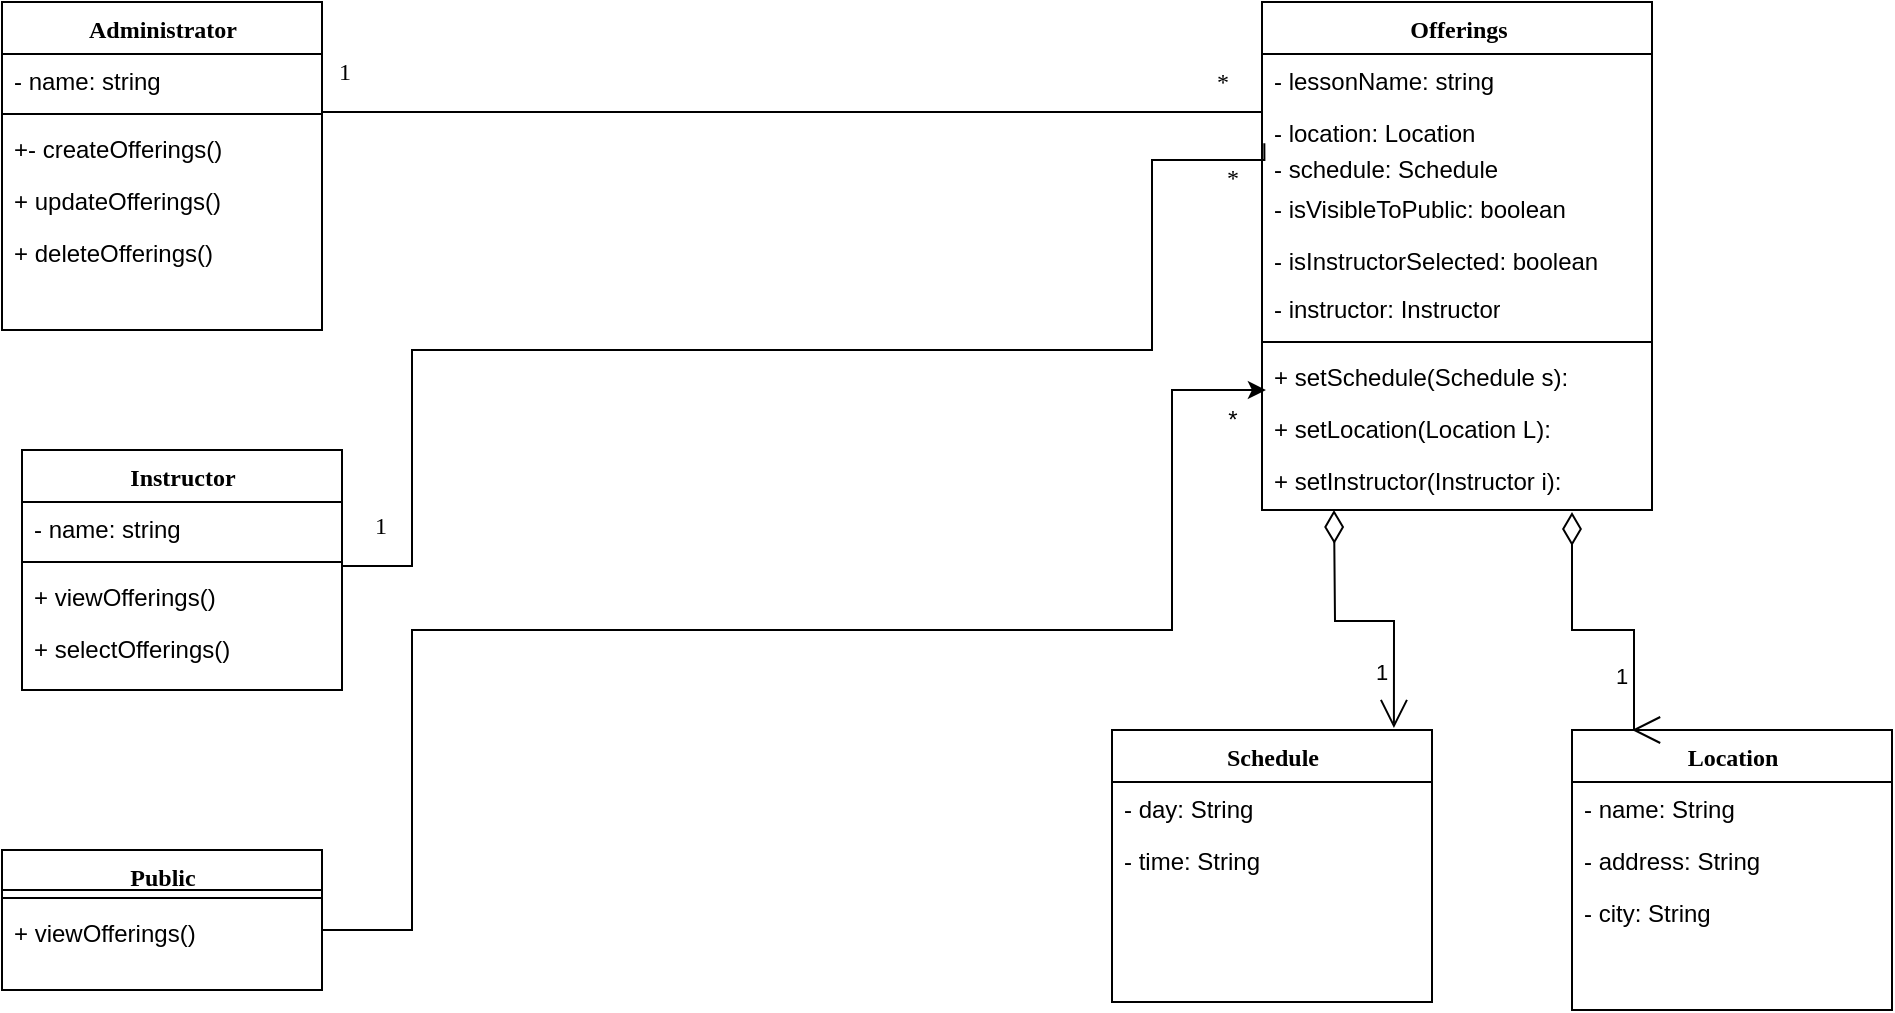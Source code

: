 <mxfile version="24.7.17">
  <diagram name="Page-1" id="6133507b-19e7-1e82-6fc7-422aa6c4b21f">
    <mxGraphModel dx="1434" dy="745" grid="1" gridSize="10" guides="1" tooltips="1" connect="1" arrows="1" fold="1" page="1" pageScale="1" pageWidth="1100" pageHeight="850" background="none" math="0" shadow="0">
      <root>
        <mxCell id="0" />
        <mxCell id="1" parent="0" />
        <mxCell id="78961159f06e98e8-17" value="Administrator" style="swimlane;html=1;fontStyle=1;align=center;verticalAlign=top;childLayout=stackLayout;horizontal=1;startSize=26;horizontalStack=0;resizeParent=1;resizeLast=0;collapsible=1;marginBottom=0;swimlaneFillColor=#ffffff;rounded=0;shadow=0;comic=0;labelBackgroundColor=none;strokeWidth=1;fillColor=none;fontFamily=Verdana;fontSize=12" parent="1" vertex="1">
          <mxGeometry x="35" y="136" width="160" height="164" as="geometry" />
        </mxCell>
        <mxCell id="78961159f06e98e8-23" value="- name: string" style="text;html=1;strokeColor=none;fillColor=none;align=left;verticalAlign=top;spacingLeft=4;spacingRight=4;whiteSpace=wrap;overflow=hidden;rotatable=0;points=[[0,0.5],[1,0.5]];portConstraint=eastwest;" parent="78961159f06e98e8-17" vertex="1">
          <mxGeometry y="26" width="160" height="26" as="geometry" />
        </mxCell>
        <mxCell id="78961159f06e98e8-19" value="" style="line;html=1;strokeWidth=1;fillColor=none;align=left;verticalAlign=middle;spacingTop=-1;spacingLeft=3;spacingRight=3;rotatable=0;labelPosition=right;points=[];portConstraint=eastwest;" parent="78961159f06e98e8-17" vertex="1">
          <mxGeometry y="52" width="160" height="8" as="geometry" />
        </mxCell>
        <mxCell id="78961159f06e98e8-27" value="+- createOfferings()" style="text;html=1;strokeColor=none;fillColor=none;align=left;verticalAlign=top;spacingLeft=4;spacingRight=4;whiteSpace=wrap;overflow=hidden;rotatable=0;points=[[0,0.5],[1,0.5]];portConstraint=eastwest;" parent="78961159f06e98e8-17" vertex="1">
          <mxGeometry y="60" width="160" height="26" as="geometry" />
        </mxCell>
        <mxCell id="Xn0viUcU6qRGE--6D4ZG-1" value="&lt;div&gt;+ updateOfferings()&lt;/div&gt;&lt;div&gt;&lt;br&gt;&lt;/div&gt;" style="text;html=1;strokeColor=none;fillColor=none;align=left;verticalAlign=top;spacingLeft=4;spacingRight=4;whiteSpace=wrap;overflow=hidden;rotatable=0;points=[[0,0.5],[1,0.5]];portConstraint=eastwest;" vertex="1" parent="78961159f06e98e8-17">
          <mxGeometry y="86" width="160" height="26" as="geometry" />
        </mxCell>
        <mxCell id="Xn0viUcU6qRGE--6D4ZG-2" value="&lt;div&gt;+ deleteOfferings()&lt;/div&gt;&lt;div&gt;&lt;br&gt;&lt;/div&gt;" style="text;html=1;strokeColor=none;fillColor=none;align=left;verticalAlign=top;spacingLeft=4;spacingRight=4;whiteSpace=wrap;overflow=hidden;rotatable=0;points=[[0,0.5],[1,0.5]];portConstraint=eastwest;" vertex="1" parent="78961159f06e98e8-17">
          <mxGeometry y="112" width="160" height="26" as="geometry" />
        </mxCell>
        <mxCell id="b94bc138ca980ef-8" style="edgeStyle=orthogonalEdgeStyle;rounded=0;html=1;labelBackgroundColor=none;startArrow=none;startFill=0;startSize=8;endArrow=none;endFill=0;endSize=16;fontFamily=Verdana;fontSize=12;" parent="1" source="78961159f06e98e8-43" target="78961159f06e98e8-17" edge="1">
          <mxGeometry relative="1" as="geometry">
            <Array as="points">
              <mxPoint x="565" y="191" />
              <mxPoint x="565" y="191" />
            </Array>
          </mxGeometry>
        </mxCell>
        <mxCell id="b94bc138ca980ef-15" value="*" style="text;html=1;resizable=0;points=[];align=center;verticalAlign=middle;labelBackgroundColor=#ffffff;fontSize=12;fontFamily=Verdana" parent="b94bc138ca980ef-8" vertex="1" connectable="0">
          <mxGeometry x="-0.575" y="-86" relative="1" as="geometry">
            <mxPoint x="80" y="71" as="offset" />
          </mxGeometry>
        </mxCell>
        <mxCell id="b94bc138ca980ef-16" value="1" style="text;html=1;resizable=0;points=[];align=center;verticalAlign=middle;labelBackgroundColor=#ffffff;fontSize=12;fontFamily=Verdana" parent="b94bc138ca980ef-8" vertex="1" connectable="0">
          <mxGeometry x="0.892" y="-1" relative="1" as="geometry">
            <mxPoint x="-15" y="-19" as="offset" />
          </mxGeometry>
        </mxCell>
        <mxCell id="78961159f06e98e8-43" value="Offerings" style="swimlane;html=1;fontStyle=1;align=center;verticalAlign=top;childLayout=stackLayout;horizontal=1;startSize=26;horizontalStack=0;resizeParent=1;resizeLast=0;collapsible=1;marginBottom=0;swimlaneFillColor=#ffffff;rounded=0;shadow=0;comic=0;labelBackgroundColor=none;strokeWidth=1;fillColor=none;fontFamily=Verdana;fontSize=12" parent="1" vertex="1">
          <mxGeometry x="665" y="136" width="195" height="254" as="geometry" />
        </mxCell>
        <mxCell id="78961159f06e98e8-44" value="- lessonName: string" style="text;html=1;strokeColor=none;fillColor=none;align=left;verticalAlign=top;spacingLeft=4;spacingRight=4;whiteSpace=wrap;overflow=hidden;rotatable=0;points=[[0,0.5],[1,0.5]];portConstraint=eastwest;" parent="78961159f06e98e8-43" vertex="1">
          <mxGeometry y="26" width="195" height="26" as="geometry" />
        </mxCell>
        <mxCell id="78961159f06e98e8-45" value="- location: Location" style="text;html=1;strokeColor=none;fillColor=none;align=left;verticalAlign=top;spacingLeft=4;spacingRight=4;whiteSpace=wrap;overflow=hidden;rotatable=0;points=[[0,0.5],[1,0.5]];portConstraint=eastwest;" parent="78961159f06e98e8-43" vertex="1">
          <mxGeometry y="52" width="195" height="18" as="geometry" />
        </mxCell>
        <mxCell id="Xn0viUcU6qRGE--6D4ZG-20" value="- schedule: Schedule" style="text;html=1;strokeColor=none;fillColor=none;align=left;verticalAlign=top;spacingLeft=4;spacingRight=4;whiteSpace=wrap;overflow=hidden;rotatable=0;points=[[0,0.5],[1,0.5]];portConstraint=eastwest;" vertex="1" parent="78961159f06e98e8-43">
          <mxGeometry y="70" width="195" height="20" as="geometry" />
        </mxCell>
        <mxCell id="Xn0viUcU6qRGE--6D4ZG-22" value="- isVisibleToPublic: boolean" style="text;html=1;strokeColor=none;fillColor=none;align=left;verticalAlign=top;spacingLeft=4;spacingRight=4;whiteSpace=wrap;overflow=hidden;rotatable=0;points=[[0,0.5],[1,0.5]];portConstraint=eastwest;" vertex="1" parent="78961159f06e98e8-43">
          <mxGeometry y="90" width="195" height="26" as="geometry" />
        </mxCell>
        <mxCell id="Xn0viUcU6qRGE--6D4ZG-21" value="- isInstructorSelected: boolean" style="text;html=1;strokeColor=none;fillColor=none;align=left;verticalAlign=top;spacingLeft=4;spacingRight=4;whiteSpace=wrap;overflow=hidden;rotatable=0;points=[[0,0.5],[1,0.5]];portConstraint=eastwest;" vertex="1" parent="78961159f06e98e8-43">
          <mxGeometry y="116" width="195" height="24" as="geometry" />
        </mxCell>
        <mxCell id="Xn0viUcU6qRGE--6D4ZG-26" value="- instructor: Instructor" style="text;html=1;strokeColor=none;fillColor=none;align=left;verticalAlign=top;spacingLeft=4;spacingRight=4;whiteSpace=wrap;overflow=hidden;rotatable=0;points=[[0,0.5],[1,0.5]];portConstraint=eastwest;" vertex="1" parent="78961159f06e98e8-43">
          <mxGeometry y="140" width="195" height="26" as="geometry" />
        </mxCell>
        <mxCell id="78961159f06e98e8-51" value="" style="line;html=1;strokeWidth=1;fillColor=none;align=left;verticalAlign=middle;spacingTop=-1;spacingLeft=3;spacingRight=3;rotatable=0;labelPosition=right;points=[];portConstraint=eastwest;" parent="78961159f06e98e8-43" vertex="1">
          <mxGeometry y="166" width="195" height="8" as="geometry" />
        </mxCell>
        <mxCell id="78961159f06e98e8-52" value="+ setSchedule(Schedule s): " style="text;html=1;strokeColor=none;fillColor=none;align=left;verticalAlign=top;spacingLeft=4;spacingRight=4;whiteSpace=wrap;overflow=hidden;rotatable=0;points=[[0,0.5],[1,0.5]];portConstraint=eastwest;" parent="78961159f06e98e8-43" vertex="1">
          <mxGeometry y="174" width="195" height="26" as="geometry" />
        </mxCell>
        <mxCell id="Xn0viUcU6qRGE--6D4ZG-23" value="+ setLocation(Location L): " style="text;html=1;strokeColor=none;fillColor=none;align=left;verticalAlign=top;spacingLeft=4;spacingRight=4;whiteSpace=wrap;overflow=hidden;rotatable=0;points=[[0,0.5],[1,0.5]];portConstraint=eastwest;" vertex="1" parent="78961159f06e98e8-43">
          <mxGeometry y="200" width="195" height="26" as="geometry" />
        </mxCell>
        <mxCell id="Xn0viUcU6qRGE--6D4ZG-24" value="+ setInstructor(Instructor i): " style="text;html=1;strokeColor=none;fillColor=none;align=left;verticalAlign=top;spacingLeft=4;spacingRight=4;whiteSpace=wrap;overflow=hidden;rotatable=0;points=[[0,0.5],[1,0.5]];portConstraint=eastwest;" vertex="1" parent="78961159f06e98e8-43">
          <mxGeometry y="226" width="195" height="26" as="geometry" />
        </mxCell>
        <mxCell id="Xn0viUcU6qRGE--6D4ZG-3" value="Instructor" style="swimlane;html=1;fontStyle=1;align=center;verticalAlign=top;childLayout=stackLayout;horizontal=1;startSize=26;horizontalStack=0;resizeParent=1;resizeLast=0;collapsible=1;marginBottom=0;swimlaneFillColor=#ffffff;rounded=0;shadow=0;comic=0;labelBackgroundColor=none;strokeWidth=1;fillColor=none;fontFamily=Verdana;fontSize=12" vertex="1" parent="1">
          <mxGeometry x="45" y="360" width="160" height="120" as="geometry" />
        </mxCell>
        <mxCell id="Xn0viUcU6qRGE--6D4ZG-4" value="- name: string" style="text;html=1;strokeColor=none;fillColor=none;align=left;verticalAlign=top;spacingLeft=4;spacingRight=4;whiteSpace=wrap;overflow=hidden;rotatable=0;points=[[0,0.5],[1,0.5]];portConstraint=eastwest;" vertex="1" parent="Xn0viUcU6qRGE--6D4ZG-3">
          <mxGeometry y="26" width="160" height="26" as="geometry" />
        </mxCell>
        <mxCell id="Xn0viUcU6qRGE--6D4ZG-5" value="" style="line;html=1;strokeWidth=1;fillColor=none;align=left;verticalAlign=middle;spacingTop=-1;spacingLeft=3;spacingRight=3;rotatable=0;labelPosition=right;points=[];portConstraint=eastwest;" vertex="1" parent="Xn0viUcU6qRGE--6D4ZG-3">
          <mxGeometry y="52" width="160" height="8" as="geometry" />
        </mxCell>
        <mxCell id="Xn0viUcU6qRGE--6D4ZG-6" value="+ viewOfferings()" style="text;html=1;strokeColor=none;fillColor=none;align=left;verticalAlign=top;spacingLeft=4;spacingRight=4;whiteSpace=wrap;overflow=hidden;rotatable=0;points=[[0,0.5],[1,0.5]];portConstraint=eastwest;" vertex="1" parent="Xn0viUcU6qRGE--6D4ZG-3">
          <mxGeometry y="60" width="160" height="26" as="geometry" />
        </mxCell>
        <mxCell id="Xn0viUcU6qRGE--6D4ZG-7" value="&lt;div&gt;+ selectOfferings()&lt;/div&gt;&lt;div&gt;&lt;br&gt;&lt;/div&gt;" style="text;html=1;strokeColor=none;fillColor=none;align=left;verticalAlign=top;spacingLeft=4;spacingRight=4;whiteSpace=wrap;overflow=hidden;rotatable=0;points=[[0,0.5],[1,0.5]];portConstraint=eastwest;" vertex="1" parent="Xn0viUcU6qRGE--6D4ZG-3">
          <mxGeometry y="86" width="160" height="26" as="geometry" />
        </mxCell>
        <mxCell id="Xn0viUcU6qRGE--6D4ZG-16" style="edgeStyle=orthogonalEdgeStyle;rounded=0;html=1;labelBackgroundColor=none;startArrow=none;startFill=0;startSize=8;endArrow=none;endFill=0;endSize=16;fontFamily=Verdana;fontSize=12;entryX=1;entryY=-0.077;entryDx=0;entryDy=0;entryPerimeter=0;exitX=0.006;exitY=1.038;exitDx=0;exitDy=0;exitPerimeter=0;" edge="1" parent="1" source="78961159f06e98e8-45" target="Xn0viUcU6qRGE--6D4ZG-6">
          <mxGeometry relative="1" as="geometry">
            <Array as="points">
              <mxPoint x="610" y="215" />
              <mxPoint x="610" y="310" />
              <mxPoint x="240" y="310" />
              <mxPoint x="240" y="418" />
            </Array>
            <mxPoint x="760" y="310" as="sourcePoint" />
            <mxPoint x="290" y="310" as="targetPoint" />
          </mxGeometry>
        </mxCell>
        <mxCell id="Xn0viUcU6qRGE--6D4ZG-17" value="*" style="text;html=1;resizable=0;points=[];align=center;verticalAlign=middle;labelBackgroundColor=#ffffff;fontSize=12;fontFamily=Verdana" vertex="1" connectable="0" parent="Xn0viUcU6qRGE--6D4ZG-16">
          <mxGeometry x="-0.575" y="-86" relative="1" as="geometry">
            <mxPoint x="126" y="-70" as="offset" />
          </mxGeometry>
        </mxCell>
        <mxCell id="Xn0viUcU6qRGE--6D4ZG-18" value="1" style="text;html=1;resizable=0;points=[];align=center;verticalAlign=middle;labelBackgroundColor=#ffffff;fontSize=12;fontFamily=Verdana" vertex="1" connectable="0" parent="Xn0viUcU6qRGE--6D4ZG-16">
          <mxGeometry x="0.892" y="-1" relative="1" as="geometry">
            <mxPoint x="-15" y="-19" as="offset" />
          </mxGeometry>
        </mxCell>
        <mxCell id="Xn0viUcU6qRGE--6D4ZG-28" value="Public" style="swimlane;html=1;fontStyle=1;align=center;verticalAlign=top;childLayout=stackLayout;horizontal=1;startSize=20;horizontalStack=0;resizeParent=1;resizeLast=0;collapsible=1;marginBottom=0;swimlaneFillColor=#ffffff;rounded=0;shadow=0;comic=0;labelBackgroundColor=none;strokeWidth=1;fillColor=none;fontFamily=Verdana;fontSize=12" vertex="1" parent="1">
          <mxGeometry x="35" y="560" width="160" height="70" as="geometry" />
        </mxCell>
        <mxCell id="Xn0viUcU6qRGE--6D4ZG-30" value="" style="line;html=1;strokeWidth=1;fillColor=none;align=left;verticalAlign=middle;spacingTop=-1;spacingLeft=3;spacingRight=3;rotatable=0;labelPosition=right;points=[];portConstraint=eastwest;" vertex="1" parent="Xn0viUcU6qRGE--6D4ZG-28">
          <mxGeometry y="20" width="160" height="8" as="geometry" />
        </mxCell>
        <mxCell id="Xn0viUcU6qRGE--6D4ZG-31" value="+ viewOfferings()" style="text;html=1;strokeColor=none;fillColor=none;align=left;verticalAlign=top;spacingLeft=4;spacingRight=4;whiteSpace=wrap;overflow=hidden;rotatable=0;points=[[0,0.5],[1,0.5]];portConstraint=eastwest;" vertex="1" parent="Xn0viUcU6qRGE--6D4ZG-28">
          <mxGeometry y="28" width="160" height="32" as="geometry" />
        </mxCell>
        <mxCell id="Xn0viUcU6qRGE--6D4ZG-36" value="" style="endArrow=classic;html=1;rounded=0;exitX=1;exitY=0.5;exitDx=0;exitDy=0;edgeStyle=orthogonalEdgeStyle;entryX=0.01;entryY=0.769;entryDx=0;entryDy=0;entryPerimeter=0;" edge="1" parent="1" target="78961159f06e98e8-52">
          <mxGeometry width="50" height="50" relative="1" as="geometry">
            <mxPoint x="195" y="600" as="sourcePoint" />
            <mxPoint x="659.93" y="330" as="targetPoint" />
            <Array as="points">
              <mxPoint x="240" y="600" />
              <mxPoint x="240" y="450" />
              <mxPoint x="620" y="450" />
              <mxPoint x="620" y="330" />
            </Array>
          </mxGeometry>
        </mxCell>
        <mxCell id="Xn0viUcU6qRGE--6D4ZG-37" value="*" style="text;html=1;align=center;verticalAlign=middle;resizable=0;points=[];autosize=1;strokeColor=none;fillColor=none;" vertex="1" parent="1">
          <mxGeometry x="635" y="330" width="30" height="30" as="geometry" />
        </mxCell>
        <mxCell id="Xn0viUcU6qRGE--6D4ZG-39" value="Schedule" style="swimlane;html=1;fontStyle=1;align=center;verticalAlign=top;childLayout=stackLayout;horizontal=1;startSize=26;horizontalStack=0;resizeParent=1;resizeLast=0;collapsible=1;marginBottom=0;swimlaneFillColor=#ffffff;rounded=0;shadow=0;comic=0;labelBackgroundColor=none;strokeWidth=1;fillColor=none;fontFamily=Verdana;fontSize=12" vertex="1" parent="1">
          <mxGeometry x="590" y="500" width="160" height="136" as="geometry" />
        </mxCell>
        <mxCell id="Xn0viUcU6qRGE--6D4ZG-40" value="- day: String" style="text;html=1;strokeColor=none;fillColor=none;align=left;verticalAlign=top;spacingLeft=4;spacingRight=4;whiteSpace=wrap;overflow=hidden;rotatable=0;points=[[0,0.5],[1,0.5]];portConstraint=eastwest;" vertex="1" parent="Xn0viUcU6qRGE--6D4ZG-39">
          <mxGeometry y="26" width="160" height="26" as="geometry" />
        </mxCell>
        <mxCell id="Xn0viUcU6qRGE--6D4ZG-44" value="- time: String" style="text;html=1;strokeColor=none;fillColor=none;align=left;verticalAlign=top;spacingLeft=4;spacingRight=4;whiteSpace=wrap;overflow=hidden;rotatable=0;points=[[0,0.5],[1,0.5]];portConstraint=eastwest;" vertex="1" parent="Xn0viUcU6qRGE--6D4ZG-39">
          <mxGeometry y="52" width="160" height="26" as="geometry" />
        </mxCell>
        <mxCell id="Xn0viUcU6qRGE--6D4ZG-45" value="1" style="endArrow=open;html=1;endSize=12;startArrow=diamondThin;startSize=14;startFill=0;edgeStyle=orthogonalEdgeStyle;align=left;verticalAlign=bottom;rounded=0;entryX=0.881;entryY=-0.007;entryDx=0;entryDy=0;entryPerimeter=0;" edge="1" parent="1" target="Xn0viUcU6qRGE--6D4ZG-39">
          <mxGeometry x="0.725" y="-11" relative="1" as="geometry">
            <mxPoint x="701" y="390" as="sourcePoint" />
            <mxPoint x="860" y="430" as="targetPoint" />
            <mxPoint as="offset" />
          </mxGeometry>
        </mxCell>
        <mxCell id="Xn0viUcU6qRGE--6D4ZG-46" value="Location" style="swimlane;html=1;fontStyle=1;align=center;verticalAlign=top;childLayout=stackLayout;horizontal=1;startSize=26;horizontalStack=0;resizeParent=1;resizeLast=0;collapsible=1;marginBottom=0;swimlaneFillColor=#ffffff;rounded=0;shadow=0;comic=0;labelBackgroundColor=none;strokeWidth=1;fillColor=none;fontFamily=Verdana;fontSize=12" vertex="1" parent="1">
          <mxGeometry x="820" y="500" width="160" height="140" as="geometry" />
        </mxCell>
        <mxCell id="Xn0viUcU6qRGE--6D4ZG-47" value="- name: String" style="text;html=1;strokeColor=none;fillColor=none;align=left;verticalAlign=top;spacingLeft=4;spacingRight=4;whiteSpace=wrap;overflow=hidden;rotatable=0;points=[[0,0.5],[1,0.5]];portConstraint=eastwest;" vertex="1" parent="Xn0viUcU6qRGE--6D4ZG-46">
          <mxGeometry y="26" width="160" height="26" as="geometry" />
        </mxCell>
        <mxCell id="Xn0viUcU6qRGE--6D4ZG-50" value="- address: String" style="text;html=1;strokeColor=none;fillColor=none;align=left;verticalAlign=top;spacingLeft=4;spacingRight=4;whiteSpace=wrap;overflow=hidden;rotatable=0;points=[[0,0.5],[1,0.5]];portConstraint=eastwest;" vertex="1" parent="Xn0viUcU6qRGE--6D4ZG-46">
          <mxGeometry y="52" width="160" height="26" as="geometry" />
        </mxCell>
        <mxCell id="Xn0viUcU6qRGE--6D4ZG-51" value="- city: String" style="text;html=1;strokeColor=none;fillColor=none;align=left;verticalAlign=top;spacingLeft=4;spacingRight=4;whiteSpace=wrap;overflow=hidden;rotatable=0;points=[[0,0.5],[1,0.5]];portConstraint=eastwest;" vertex="1" parent="Xn0viUcU6qRGE--6D4ZG-46">
          <mxGeometry y="78" width="160" height="26" as="geometry" />
        </mxCell>
        <mxCell id="Xn0viUcU6qRGE--6D4ZG-49" value="1" style="endArrow=open;html=1;endSize=12;startArrow=diamondThin;startSize=14;startFill=0;edgeStyle=orthogonalEdgeStyle;align=left;verticalAlign=bottom;rounded=0;entryX=0.881;entryY=-0.007;entryDx=0;entryDy=0;entryPerimeter=0;" edge="1" parent="1">
          <mxGeometry x="0.725" y="-11" relative="1" as="geometry">
            <mxPoint x="820" y="391" as="sourcePoint" />
            <mxPoint x="850" y="500" as="targetPoint" />
            <mxPoint as="offset" />
            <Array as="points">
              <mxPoint x="820" y="450" />
              <mxPoint x="851" y="450" />
            </Array>
          </mxGeometry>
        </mxCell>
      </root>
    </mxGraphModel>
  </diagram>
</mxfile>
